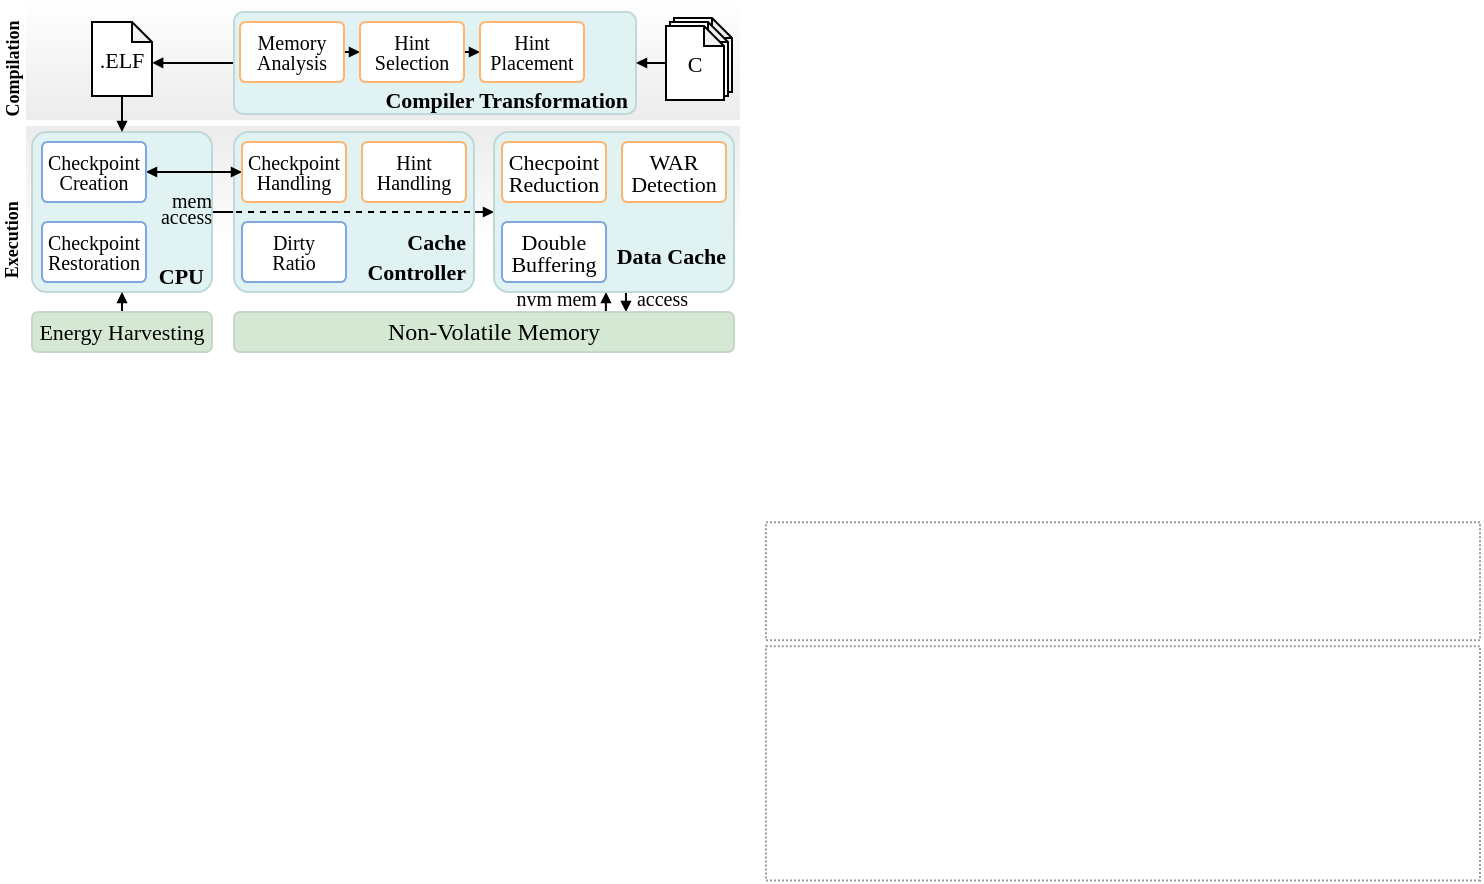 <mxfile version="19.0.3" type="device"><diagram id="oCWw36TOUuiJYgL5nSwD" name="Page-1"><mxGraphModel dx="677" dy="429" grid="1" gridSize="10" guides="1" tooltips="1" connect="1" arrows="1" fold="1" page="0" pageScale="1" pageWidth="827" pageHeight="1169" math="0" shadow="0"><root><mxCell id="0"/><mxCell id="1" parent="0"/><mxCell id="ErdKs6_tMDQTG8oeJ5PI-51" value="" style="rounded=0;whiteSpace=wrap;html=1;strokeColor=default;fillColor=none;gradientColor=none;opacity=40;glass=0;sketch=0;shadow=0;rotation=-180;dashed=1;dashPattern=1 1;" vertex="1" parent="1"><mxGeometry x="567" y="487.12" width="357" height="117.12" as="geometry"/></mxCell><mxCell id="ErdKs6_tMDQTG8oeJ5PI-52" value="" style="rounded=0;whiteSpace=wrap;html=1;strokeColor=default;fillColor=none;gradientColor=none;opacity=40;glass=0;sketch=0;shadow=0;dashed=1;dashPattern=1 1;" vertex="1" parent="1"><mxGeometry x="567" y="425.12" width="357" height="59" as="geometry"/></mxCell><mxCell id="ErdKs6_tMDQTG8oeJ5PI-50" value="" style="rounded=0;whiteSpace=wrap;html=1;strokeColor=none;fillColor=default;gradientColor=#CFCFCF;opacity=40;glass=0;sketch=0;shadow=0;rotation=-180;" vertex="1" parent="1"><mxGeometry x="197" y="227" width="357" height="60" as="geometry"/></mxCell><mxCell id="ErdKs6_tMDQTG8oeJ5PI-46" value="" style="rounded=0;whiteSpace=wrap;html=1;strokeColor=none;fillColor=default;gradientColor=#CFCFCF;opacity=40;glass=0;sketch=0;shadow=0;" vertex="1" parent="1"><mxGeometry x="197" y="164" width="357" height="60" as="geometry"/></mxCell><mxCell id="2" value="" style="endArrow=none;html=1;rounded=0;fontFamily=Linux Biolinum;fontSource=https%3A%2F%2Ffonts.googleapis.com%2Fcss%3Ffamily%3DLinux%2BBiolinum;fontSize=11;startSize=3;endSize=3;exitX=0.75;exitY=0;exitDx=0;exitDy=0;endFill=0;startArrow=block;startFill=1;jumpSize=6;" parent="1" edge="1"><mxGeometry width="50" height="50" relative="1" as="geometry"><mxPoint x="497" y="320" as="sourcePoint"/><mxPoint x="496.96" y="310" as="targetPoint"/></mxGeometry></mxCell><mxCell id="3" value="" style="endArrow=block;html=1;rounded=0;fontFamily=Linux Biolinum;fontSource=https%3A%2F%2Ffonts.googleapis.com%2Fcss%3Ffamily%3DLinux%2BBiolinum;fontSize=11;startSize=3;endSize=3;exitX=0.692;exitY=0;exitDx=0;exitDy=0;exitPerimeter=0;endFill=1;jumpSize=6;" parent="1" edge="1"><mxGeometry width="50" height="50" relative="1" as="geometry"><mxPoint x="486.92" y="320" as="sourcePoint"/><mxPoint x="487" y="310" as="targetPoint"/></mxGeometry></mxCell><mxCell id="6" value="" style="endArrow=block;startArrow=none;html=1;rounded=0;fontFamily=Linux Biolinum;fontSource=https%3A%2F%2Ffonts.googleapis.com%2Fcss%3Ffamily%3DLinux%2BBiolinum;fontSize=10;endFill=1;startFill=0;startSize=3;endSize=3;jumpSize=6;" parent="1" edge="1"><mxGeometry width="50" height="50" relative="1" as="geometry"><mxPoint x="261" y="270" as="sourcePoint"/><mxPoint x="431" y="270" as="targetPoint"/></mxGeometry></mxCell><mxCell id="7" value="" style="rounded=1;whiteSpace=wrap;html=1;fontFamily=Linux Biolinum;fontSource=https%3A%2F%2Ffonts.googleapis.com%2Fcss%3Ffamily%3DLinux%2BBiolinum;fontSize=23;fillColor=#E0F2F1;strokeColor=#BFD9D8;arcSize=9;" parent="1" vertex="1"><mxGeometry x="431" y="230" width="120" height="80" as="geometry"/></mxCell><mxCell id="8" value="" style="rounded=1;whiteSpace=wrap;html=1;fontFamily=Linux Biolinum;fontSource=https%3A%2F%2Ffonts.googleapis.com%2Fcss%3Ffamily%3DLinux%2BBiolinum;fontSize=23;fillColor=#D5E8D4;strokeColor=#C7D7C6;" parent="1" vertex="1"><mxGeometry x="301" y="320" width="250" height="20" as="geometry"/></mxCell><mxCell id="9" style="edgeStyle=orthogonalEdgeStyle;rounded=0;orthogonalLoop=1;jettySize=auto;html=1;exitX=0;exitY=0.5;exitDx=0;exitDy=0;fontFamily=Linux Biolinum;fontSource=https%3A%2F%2Ffonts.googleapis.com%2Fcss%3Ffamily%3DLinux%2BBiolinum;fontSize=11;startArrow=none;startFill=0;endArrow=block;endFill=1;startSize=3;endSize=3;entryX=1.002;entryY=0.552;entryDx=0;entryDy=0;entryPerimeter=0;jumpSize=6;" parent="1" source="10" target="34" edge="1"><mxGeometry relative="1" as="geometry"><mxPoint x="251" y="195.632" as="targetPoint"/></mxGeometry></mxCell><mxCell id="10" value="" style="rounded=1;whiteSpace=wrap;html=1;fontFamily=Linux Biolinum;fontSource=https%3A%2F%2Ffonts.googleapis.com%2Fcss%3Ffamily%3DLinux%2BBiolinum;fontSize=23;fillColor=#E0F2F1;strokeColor=#BFD9D8;arcSize=9;" parent="1" vertex="1"><mxGeometry x="301" y="170" width="201" height="51" as="geometry"/></mxCell><mxCell id="11" value="" style="rounded=1;whiteSpace=wrap;html=1;fontFamily=Linux Biolinum;fontSource=https%3A%2F%2Ffonts.googleapis.com%2Fcss%3Ffamily%3DLinux%2BBiolinum;fontSize=23;fillColor=#E0F2F1;strokeColor=#BFD9D8;arcSize=9;" parent="1" vertex="1"><mxGeometry x="200" y="230" width="90" height="80" as="geometry"/></mxCell><mxCell id="12" style="edgeStyle=orthogonalEdgeStyle;rounded=0;orthogonalLoop=1;jettySize=auto;html=1;exitX=0.5;exitY=0;exitDx=0;exitDy=0;entryX=0.5;entryY=1;entryDx=0;entryDy=0;fontFamily=Linux Biolinum;fontSource=https%3A%2F%2Ffonts.googleapis.com%2Fcss%3Ffamily%3DLinux%2BBiolinum;fontSize=11;startArrow=none;startFill=0;endArrow=block;endFill=1;startSize=3;endSize=3;jumpSize=6;" parent="1" source="13" target="11" edge="1"><mxGeometry relative="1" as="geometry"/></mxCell><mxCell id="13" value="Energy Harvesting" style="rounded=1;whiteSpace=wrap;html=1;fontFamily=Linux Biolinum;fontSource=https%3A%2F%2Ffonts.googleapis.com%2Fcss%3Ffamily%3DLinux%2BBiolinum;fontSize=11;fillColor=#D5E8D4;strokeColor=#C7D7C6;rotation=0;" parent="1" vertex="1"><mxGeometry x="200" y="320" width="90" height="20" as="geometry"/></mxCell><mxCell id="14" value="" style="rounded=1;whiteSpace=wrap;html=1;fontFamily=Linux Biolinum;fontSource=https%3A%2F%2Ffonts.googleapis.com%2Fcss%3Ffamily%3DLinux%2BBiolinum;fontSize=21;fillColor=#E0F2F1;strokeColor=#BFD9D8;arcSize=9;" parent="1" vertex="1"><mxGeometry x="301" y="230" width="120" height="80" as="geometry"/></mxCell><mxCell id="15" value="&lt;p style=&quot;line-height: 0.8;&quot;&gt;mem&lt;br&gt;access&lt;/p&gt;" style="text;html=1;strokeColor=none;fillColor=none;align=right;verticalAlign=middle;whiteSpace=wrap;rounded=0;fontFamily=Linux Biolinum;fontSource=https%3A%2F%2Ffonts.googleapis.com%2Fcss%3Ffamily%3DLinux%2BBiolinum;fontSize=10;labelBackgroundColor=none;labelBorderColor=none;" parent="1" vertex="1"><mxGeometry x="260.5" y="260" width="30.5" height="15" as="geometry"/></mxCell><mxCell id="16" value="&lt;span style=&quot;font-size: 9px;&quot;&gt;&lt;font style=&quot;font-size: 9px;&quot;&gt;&lt;b style=&quot;font-size: 9px;&quot;&gt;Compilation&lt;/b&gt;&lt;/font&gt;&lt;/span&gt;" style="text;html=1;strokeColor=none;fillColor=none;align=left;verticalAlign=middle;whiteSpace=wrap;rounded=0;fontFamily=Linux Biolinum;fontSource=https%3A%2F%2Ffonts.googleapis.com%2Fcss%3Ffamily%3DLinux%2BBiolinum;fontSize=9;rotation=-90;" parent="1" vertex="1"><mxGeometry x="162.63" y="191.38" width="55.25" height="10" as="geometry"/></mxCell><mxCell id="17" value="&lt;p style=&quot;line-height: 1;&quot;&gt;WAR Detection&lt;/p&gt;" style="rounded=1;whiteSpace=wrap;html=1;fontFamily=Linux Biolinum;fontSource=https%3A%2F%2Ffonts.googleapis.com%2Fcss%3Ffamily%3DLinux%2BBiolinum;fontSize=11;spacing=2;strokeColor=#FFB570;arcSize=9;" parent="1" vertex="1"><mxGeometry x="495" y="235" width="52" height="30" as="geometry"/></mxCell><mxCell id="19" value="&lt;p style=&quot;line-height: 1;&quot;&gt;Checpoint Reduction&lt;/p&gt;" style="rounded=1;whiteSpace=wrap;html=1;fontFamily=Linux Biolinum;fontSource=https%3A%2F%2Ffonts.googleapis.com%2Fcss%3Ffamily%3DLinux%2BBiolinum;fontSize=11;spacing=2;strokeColor=#FFB570;arcSize=9;" parent="1" vertex="1"><mxGeometry x="435" y="235" width="52" height="30" as="geometry"/></mxCell><mxCell id="20" value="&lt;b style=&quot;font-size: 11px; line-height: 1.2;&quot;&gt;Cache&lt;br style=&quot;&quot;&gt;Controller&lt;/b&gt;" style="text;html=1;strokeColor=none;fillColor=none;align=right;verticalAlign=middle;whiteSpace=wrap;rounded=0;dashed=1;dashPattern=1 1;labelBackgroundColor=none;labelBorderColor=none;fontFamily=Linux Biolinum;fontSource=https%3A%2F%2Ffonts.googleapis.com%2Fcss%3Ffamily%3DLinux%2BBiolinum;fontSize=12;opacity=50;" parent="1" vertex="1"><mxGeometry x="355" y="274.07" width="64" height="35.93" as="geometry"/></mxCell><mxCell id="21" value="&lt;p style=&quot;line-height: 1; font-size: 10px;&quot;&gt;Hint Handling&lt;/p&gt;" style="rounded=1;whiteSpace=wrap;html=1;fontFamily=Linux Biolinum;fontSource=https%3A%2F%2Ffonts.googleapis.com%2Fcss%3Ffamily%3DLinux%2BBiolinum;fontSize=10;spacing=2;strokeColor=#FFB570;arcSize=9;" parent="1" vertex="1"><mxGeometry x="365" y="235" width="52" height="30" as="geometry"/></mxCell><mxCell id="22" value="&lt;p style=&quot;line-height: 1; font-size: 10px;&quot;&gt;Dirty&lt;br&gt;Ratio&lt;/p&gt;" style="rounded=1;whiteSpace=wrap;html=1;fontFamily=Linux Biolinum;fontSource=https%3A%2F%2Ffonts.googleapis.com%2Fcss%3Ffamily%3DLinux%2BBiolinum;fontSize=10;spacing=2;strokeColor=#7EA6E0;arcSize=9;" parent="1" vertex="1"><mxGeometry x="305" y="275" width="52" height="30" as="geometry"/></mxCell><mxCell id="23" value="&lt;p style=&quot;line-height: 1;&quot;&gt;Double Buffering&lt;/p&gt;" style="rounded=1;whiteSpace=wrap;html=1;fontFamily=Linux Biolinum;fontSource=https%3A%2F%2Ffonts.googleapis.com%2Fcss%3Ffamily%3DLinux%2BBiolinum;fontSize=11;spacing=2;strokeColor=#7EA6E0;arcSize=9;" parent="1" vertex="1"><mxGeometry x="435" y="275" width="52" height="30" as="geometry"/></mxCell><mxCell id="24" value="" style="endArrow=none;dashed=1;html=1;rounded=0;fontFamily=Linux Biolinum;fontSource=https%3A%2F%2Ffonts.googleapis.com%2Fcss%3Ffamily%3DLinux%2BBiolinum;fontSize=10;startSize=4;endSize=4;" parent="1" edge="1"><mxGeometry width="50" height="50" relative="1" as="geometry"><mxPoint x="302" y="270" as="sourcePoint"/><mxPoint x="421" y="270" as="targetPoint"/></mxGeometry></mxCell><mxCell id="25" value="" style="endArrow=block;startArrow=block;html=1;rounded=0;fontFamily=Linux Biolinum;fontSource=https%3A%2F%2Ffonts.googleapis.com%2Fcss%3Ffamily%3DLinux%2BBiolinum;fontSize=10;endFill=1;startFill=1;startSize=3;endSize=3;entryX=0;entryY=0.5;entryDx=0;entryDy=0;jumpSize=6;exitX=1;exitY=0.5;exitDx=0;exitDy=0;" parent="1" source="29" target="35" edge="1"><mxGeometry width="50" height="50" relative="1" as="geometry"><mxPoint x="261" y="250" as="sourcePoint"/><mxPoint x="303" y="252" as="targetPoint"/></mxGeometry></mxCell><mxCell id="26" value="&lt;b style=&quot;font-size: 11px;&quot;&gt;Compiler Transformation&lt;/b&gt;" style="text;html=1;align=right;verticalAlign=middle;whiteSpace=wrap;rounded=0;dashed=1;dashPattern=1 1;labelBackgroundColor=none;labelBorderColor=none;fontFamily=Linux Biolinum;fontSource=https%3A%2F%2Ffonts.googleapis.com%2Fcss%3Ffamily%3DLinux%2BBiolinum;fontSize=11;opacity=50;" parent="1" vertex="1"><mxGeometry x="365" y="207.5" width="135" height="13.5" as="geometry"/></mxCell><mxCell id="27" style="edgeStyle=orthogonalEdgeStyle;rounded=0;orthogonalLoop=1;jettySize=auto;html=1;exitX=1;exitY=0.5;exitDx=0;exitDy=0;entryX=0;entryY=0.5;entryDx=0;entryDy=0;fontFamily=Linux Biolinum;fontSource=https%3A%2F%2Ffonts.googleapis.com%2Fcss%3Ffamily%3DLinux%2BBiolinum;fontSize=11;startArrow=none;startFill=0;endArrow=block;endFill=1;startSize=3;endSize=3;jumpSize=6;" parent="1" source="28" target="37" edge="1"><mxGeometry relative="1" as="geometry"/></mxCell><mxCell id="28" value="&lt;p style=&quot;line-height: 1; font-size: 10px;&quot;&gt;Memory Analysis&lt;/p&gt;" style="rounded=1;whiteSpace=wrap;html=1;fontFamily=Linux Biolinum;fontSource=https%3A%2F%2Ffonts.googleapis.com%2Fcss%3Ffamily%3DLinux%2BBiolinum;fontSize=10;spacing=2;strokeColor=#FFB570;arcSize=9;" parent="1" vertex="1"><mxGeometry x="304" y="175" width="52" height="30" as="geometry"/></mxCell><mxCell id="29" value="&lt;p style=&quot;line-height: 1; font-size: 10px;&quot;&gt;Checkpoint Creation&lt;/p&gt;" style="rounded=1;whiteSpace=wrap;html=1;fontFamily=Linux Biolinum;fontSource=https%3A%2F%2Ffonts.googleapis.com%2Fcss%3Ffamily%3DLinux%2BBiolinum;fontSize=10;spacing=2;strokeColor=#7EA6E0;arcSize=9;" parent="1" vertex="1"><mxGeometry x="205" y="235" width="52" height="30" as="geometry"/></mxCell><mxCell id="30" value="&lt;p style=&quot;line-height: 1; font-size: 10px;&quot;&gt;Checkpoint Restoration&lt;/p&gt;" style="rounded=1;whiteSpace=wrap;html=1;fontFamily=Linux Biolinum;fontSource=https%3A%2F%2Ffonts.googleapis.com%2Fcss%3Ffamily%3DLinux%2BBiolinum;fontSize=10;spacing=2;strokeColor=#7EA6E0;arcSize=9;" parent="1" vertex="1"><mxGeometry x="205" y="275" width="52" height="30" as="geometry"/></mxCell><mxCell id="31" value="&lt;b&gt;&lt;font style=&quot;font-size: 11px;&quot;&gt;CPU&lt;/font&gt;&lt;/b&gt;" style="text;html=1;strokeColor=none;fillColor=none;align=right;verticalAlign=middle;whiteSpace=wrap;rounded=0;dashed=1;dashPattern=1 1;labelBackgroundColor=none;labelBorderColor=none;fontFamily=Linux Biolinum;fontSource=https%3A%2F%2Ffonts.googleapis.com%2Fcss%3Ffamily%3DLinux%2BBiolinum;fontSize=12;opacity=50;" parent="1" vertex="1"><mxGeometry x="257" y="294" width="31" height="16" as="geometry"/></mxCell><mxCell id="32" value="Non-Volatile Memory" style="text;html=1;strokeColor=none;fillColor=none;align=center;verticalAlign=middle;whiteSpace=wrap;rounded=0;dashed=1;dashPattern=1 1;labelBackgroundColor=none;labelBorderColor=none;fontFamily=Linux Biolinum;fontSource=https%3A%2F%2Ffonts.googleapis.com%2Fcss%3Ffamily%3DLinux%2BBiolinum;fontSize=12;opacity=50;" parent="1" vertex="1"><mxGeometry x="361" y="321.5" width="140" height="17" as="geometry"/></mxCell><mxCell id="33" style="edgeStyle=orthogonalEdgeStyle;rounded=0;orthogonalLoop=1;jettySize=auto;html=1;exitX=0.5;exitY=1;exitDx=0;exitDy=0;exitPerimeter=0;entryX=0.5;entryY=0;entryDx=0;entryDy=0;fontFamily=Linux Biolinum;fontSource=https%3A%2F%2Ffonts.googleapis.com%2Fcss%3Ffamily%3DLinux%2BBiolinum;fontSize=11;startArrow=none;startFill=0;endArrow=block;endFill=1;startSize=3;endSize=3;jumpSize=6;" parent="1" source="34" target="11" edge="1"><mxGeometry relative="1" as="geometry"/></mxCell><mxCell id="34" value=".ELF" style="shape=note;whiteSpace=wrap;html=1;backgroundOutline=1;darkOpacity=0.05;rounded=1;labelBackgroundColor=none;labelBorderColor=none;fontFamily=Linux Biolinum;fontSource=https%3A%2F%2Ffonts.googleapis.com%2Fcss%3Ffamily%3DLinux%2BBiolinum;fontSize=11;fillColor=default;strokeColor=default;size=10;" parent="1" vertex="1"><mxGeometry x="230" y="175" width="30" height="37" as="geometry"/></mxCell><mxCell id="35" value="&lt;p style=&quot;line-height: 1; font-size: 10px;&quot;&gt;Checkpoint&lt;br style=&quot;font-size: 10px;&quot;&gt;&lt;span style=&quot;background-color: initial; font-size: 10px;&quot;&gt;Handling&lt;/span&gt;&lt;/p&gt;" style="rounded=1;whiteSpace=wrap;html=1;fontFamily=Linux Biolinum;fontSource=https%3A%2F%2Ffonts.googleapis.com%2Fcss%3Ffamily%3DLinux%2BBiolinum;fontSize=10;spacing=2;strokeColor=#FFB570;arcSize=9;" parent="1" vertex="1"><mxGeometry x="305" y="235" width="52" height="30" as="geometry"/></mxCell><mxCell id="36" style="edgeStyle=orthogonalEdgeStyle;rounded=0;orthogonalLoop=1;jettySize=auto;html=1;exitX=1;exitY=0.5;exitDx=0;exitDy=0;entryX=0;entryY=0.5;entryDx=0;entryDy=0;fontFamily=Linux Biolinum;fontSource=https%3A%2F%2Ffonts.googleapis.com%2Fcss%3Ffamily%3DLinux%2BBiolinum;fontSize=11;startArrow=none;startFill=0;endArrow=block;endFill=1;startSize=3;endSize=3;jumpSize=6;" parent="1" source="37" target="38" edge="1"><mxGeometry relative="1" as="geometry"/></mxCell><mxCell id="37" value="&lt;p style=&quot;line-height: 1; font-size: 10px;&quot;&gt;Hint Selection&lt;/p&gt;" style="rounded=1;whiteSpace=wrap;html=1;fontFamily=Linux Biolinum;fontSource=https%3A%2F%2Ffonts.googleapis.com%2Fcss%3Ffamily%3DLinux%2BBiolinum;fontSize=10;spacing=2;strokeColor=#FFB570;arcSize=9;" parent="1" vertex="1"><mxGeometry x="364" y="175" width="52" height="30" as="geometry"/></mxCell><mxCell id="38" value="&lt;p style=&quot;line-height: 1; font-size: 10px;&quot;&gt;Hint&lt;br&gt;Placement&lt;/p&gt;" style="rounded=1;whiteSpace=wrap;html=1;fontFamily=Linux Biolinum;fontSource=https%3A%2F%2Ffonts.googleapis.com%2Fcss%3Ffamily%3DLinux%2BBiolinum;fontSize=10;spacing=2;strokeColor=#FFB570;arcSize=9;" parent="1" vertex="1"><mxGeometry x="424" y="175" width="52" height="30" as="geometry"/></mxCell><mxCell id="39" value="" style="group" parent="1" vertex="1" connectable="0"><mxGeometry x="517" y="173" width="33" height="41" as="geometry"/></mxCell><mxCell id="40" value="C" style="shape=note;whiteSpace=wrap;html=1;backgroundOutline=1;darkOpacity=0.05;rounded=1;labelBackgroundColor=none;labelBorderColor=none;fontFamily=Linux Biolinum;fontSource=https%3A%2F%2Ffonts.googleapis.com%2Fcss%3Ffamily%3DLinux%2BBiolinum;fontSize=11;fillColor=none;strokeColor=default;size=10;" parent="39" vertex="1"><mxGeometry x="4" width="29" height="37" as="geometry"/></mxCell><mxCell id="41" value="" style="shape=note;whiteSpace=wrap;html=1;backgroundOutline=1;darkOpacity=0.05;rounded=1;labelBackgroundColor=none;labelBorderColor=none;fontFamily=Linux Biolinum;fontSource=https%3A%2F%2Ffonts.googleapis.com%2Fcss%3Ffamily%3DLinux%2BBiolinum;fontSize=11;fillColor=default;strokeColor=default;size=10;" parent="39" vertex="1"><mxGeometry x="2" y="2" width="29" height="37" as="geometry"/></mxCell><mxCell id="42" value="C" style="shape=note;whiteSpace=wrap;html=1;backgroundOutline=1;darkOpacity=0.05;rounded=1;labelBackgroundColor=none;labelBorderColor=none;fontFamily=Linux Biolinum;fontSource=https%3A%2F%2Ffonts.googleapis.com%2Fcss%3Ffamily%3DLinux%2BBiolinum;fontSize=11;fillColor=default;strokeColor=default;size=10;" parent="39" vertex="1"><mxGeometry y="4" width="29" height="37" as="geometry"/></mxCell><mxCell id="43" style="edgeStyle=orthogonalEdgeStyle;rounded=0;orthogonalLoop=1;jettySize=auto;html=1;exitX=0;exitY=0.5;exitDx=0;exitDy=0;exitPerimeter=0;entryX=1;entryY=0.5;entryDx=0;entryDy=0;fontFamily=Linux Biolinum;fontSource=https%3A%2F%2Ffonts.googleapis.com%2Fcss%3Ffamily%3DLinux%2BBiolinum;fontSize=11;startArrow=none;startFill=0;endArrow=block;endFill=1;startSize=3;endSize=3;jumpSize=6;" parent="1" source="42" target="10" edge="1"><mxGeometry relative="1" as="geometry"/></mxCell><mxCell id="44" value="&lt;div style=&quot;&quot;&gt;&lt;b style=&quot;background-color: initial;&quot;&gt;Execution&lt;/b&gt;&lt;/div&gt;" style="text;html=1;strokeColor=none;fillColor=none;align=center;verticalAlign=middle;whiteSpace=wrap;rounded=0;fontFamily=Linux Biolinum;fontSource=https%3A%2F%2Ffonts.googleapis.com%2Fcss%3Ffamily%3DLinux%2BBiolinum;fontSize=9;rotation=-90;" parent="1" vertex="1"><mxGeometry x="133.9" y="279.12" width="112.72" height="10" as="geometry"/></mxCell><mxCell id="ErdKs6_tMDQTG8oeJ5PI-45" value="&lt;p style=&quot;line-height: 0;&quot;&gt;nvm mem&amp;nbsp; &amp;nbsp; &amp;nbsp; &amp;nbsp; access&lt;/p&gt;" style="text;html=1;strokeColor=none;fillColor=none;align=right;verticalAlign=middle;whiteSpace=wrap;rounded=0;fontFamily=Linux Biolinum;fontSource=https%3A%2F%2Ffonts.googleapis.com%2Fcss%3Ffamily%3DLinux%2BBiolinum;fontSize=10;labelBackgroundColor=none;labelBorderColor=none;" vertex="1" parent="1"><mxGeometry x="438" y="308" width="92" height="10" as="geometry"/></mxCell><mxCell id="ErdKs6_tMDQTG8oeJ5PI-49" value="&lt;b&gt;&lt;font style=&quot;font-size: 11px;&quot;&gt;Data Cache&lt;/font&gt;&lt;/b&gt;" style="text;html=1;strokeColor=none;fillColor=none;align=right;verticalAlign=middle;whiteSpace=wrap;rounded=0;dashed=1;dashPattern=1 1;labelBackgroundColor=none;labelBorderColor=none;fontFamily=Linux Biolinum;fontSource=https%3A%2F%2Ffonts.googleapis.com%2Fcss%3Ffamily%3DLinux%2BBiolinum;fontSize=12;opacity=50;" vertex="1" parent="1"><mxGeometry x="490" y="274.07" width="59" height="35.93" as="geometry"/></mxCell></root></mxGraphModel></diagram></mxfile>